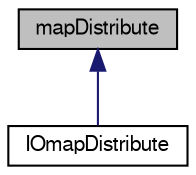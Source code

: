 digraph "mapDistribute"
{
  bgcolor="transparent";
  edge [fontname="FreeSans",fontsize="10",labelfontname="FreeSans",labelfontsize="10"];
  node [fontname="FreeSans",fontsize="10",shape=record];
  Node0 [label="mapDistribute",height=0.2,width=0.4,color="black", fillcolor="grey75", style="filled", fontcolor="black"];
  Node0 -> Node1 [dir="back",color="midnightblue",fontsize="10",style="solid",fontname="FreeSans"];
  Node1 [label="IOmapDistribute",height=0.2,width=0.4,color="black",URL="$a27358.html",tooltip="IOmapDistribute is derived from mapDistribute and IOobject to give the mapDistribute automatic IO fun..."];
}
